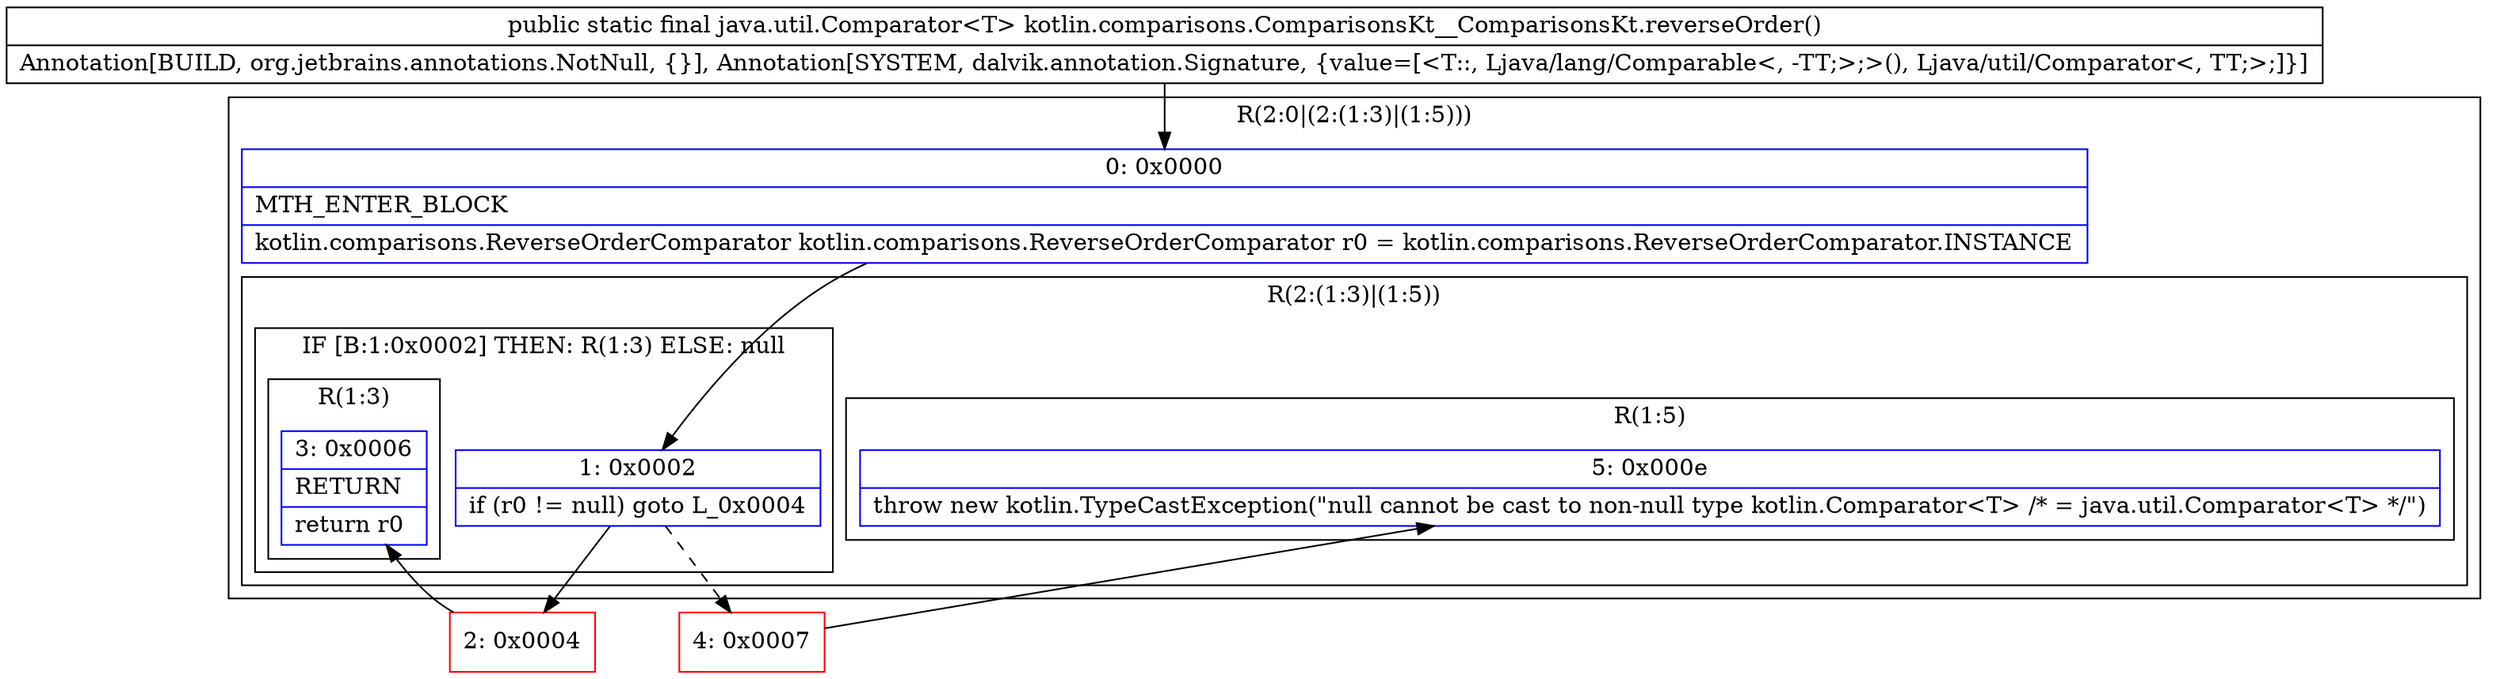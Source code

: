 digraph "CFG forkotlin.comparisons.ComparisonsKt__ComparisonsKt.reverseOrder()Ljava\/util\/Comparator;" {
subgraph cluster_Region_2039121841 {
label = "R(2:0|(2:(1:3)|(1:5)))";
node [shape=record,color=blue];
Node_0 [shape=record,label="{0\:\ 0x0000|MTH_ENTER_BLOCK\l|kotlin.comparisons.ReverseOrderComparator kotlin.comparisons.ReverseOrderComparator r0 = kotlin.comparisons.ReverseOrderComparator.INSTANCE\l}"];
subgraph cluster_Region_1660155520 {
label = "R(2:(1:3)|(1:5))";
node [shape=record,color=blue];
subgraph cluster_IfRegion_912687230 {
label = "IF [B:1:0x0002] THEN: R(1:3) ELSE: null";
node [shape=record,color=blue];
Node_1 [shape=record,label="{1\:\ 0x0002|if (r0 != null) goto L_0x0004\l}"];
subgraph cluster_Region_1141215382 {
label = "R(1:3)";
node [shape=record,color=blue];
Node_3 [shape=record,label="{3\:\ 0x0006|RETURN\l|return r0\l}"];
}
}
subgraph cluster_Region_161068970 {
label = "R(1:5)";
node [shape=record,color=blue];
Node_5 [shape=record,label="{5\:\ 0x000e|throw new kotlin.TypeCastException(\"null cannot be cast to non\-null type kotlin.Comparator\<T\> \/* = java.util.Comparator\<T\> *\/\")\l}"];
}
}
}
Node_2 [shape=record,color=red,label="{2\:\ 0x0004}"];
Node_4 [shape=record,color=red,label="{4\:\ 0x0007}"];
MethodNode[shape=record,label="{public static final java.util.Comparator\<T\> kotlin.comparisons.ComparisonsKt__ComparisonsKt.reverseOrder()  | Annotation[BUILD, org.jetbrains.annotations.NotNull, \{\}], Annotation[SYSTEM, dalvik.annotation.Signature, \{value=[\<T::, Ljava\/lang\/Comparable\<, \-TT;\>;\>(), Ljava\/util\/Comparator\<, TT;\>;]\}]\l}"];
MethodNode -> Node_0;
Node_0 -> Node_1;
Node_1 -> Node_2;
Node_1 -> Node_4[style=dashed];
Node_2 -> Node_3;
Node_4 -> Node_5;
}


